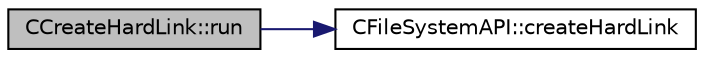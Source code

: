 digraph "CCreateHardLink::run"
{
 // LATEX_PDF_SIZE
  edge [fontname="Helvetica",fontsize="10",labelfontname="Helvetica",labelfontsize="10"];
  node [fontname="Helvetica",fontsize="10",shape=record];
  rankdir="LR";
  Node1 [label="CCreateHardLink::run",height=0.2,width=0.4,color="black", fillcolor="grey75", style="filled", fontcolor="black",tooltip=" "];
  Node1 -> Node2 [color="midnightblue",fontsize="10",style="solid",fontname="Helvetica"];
  Node2 [label="CFileSystemAPI::createHardLink",height=0.2,width=0.4,color="black", fillcolor="white", style="filled",URL="$classCFileSystemAPI.html#a413d12d558660450dd6355fe3d54a6f9",tooltip=" "];
}
